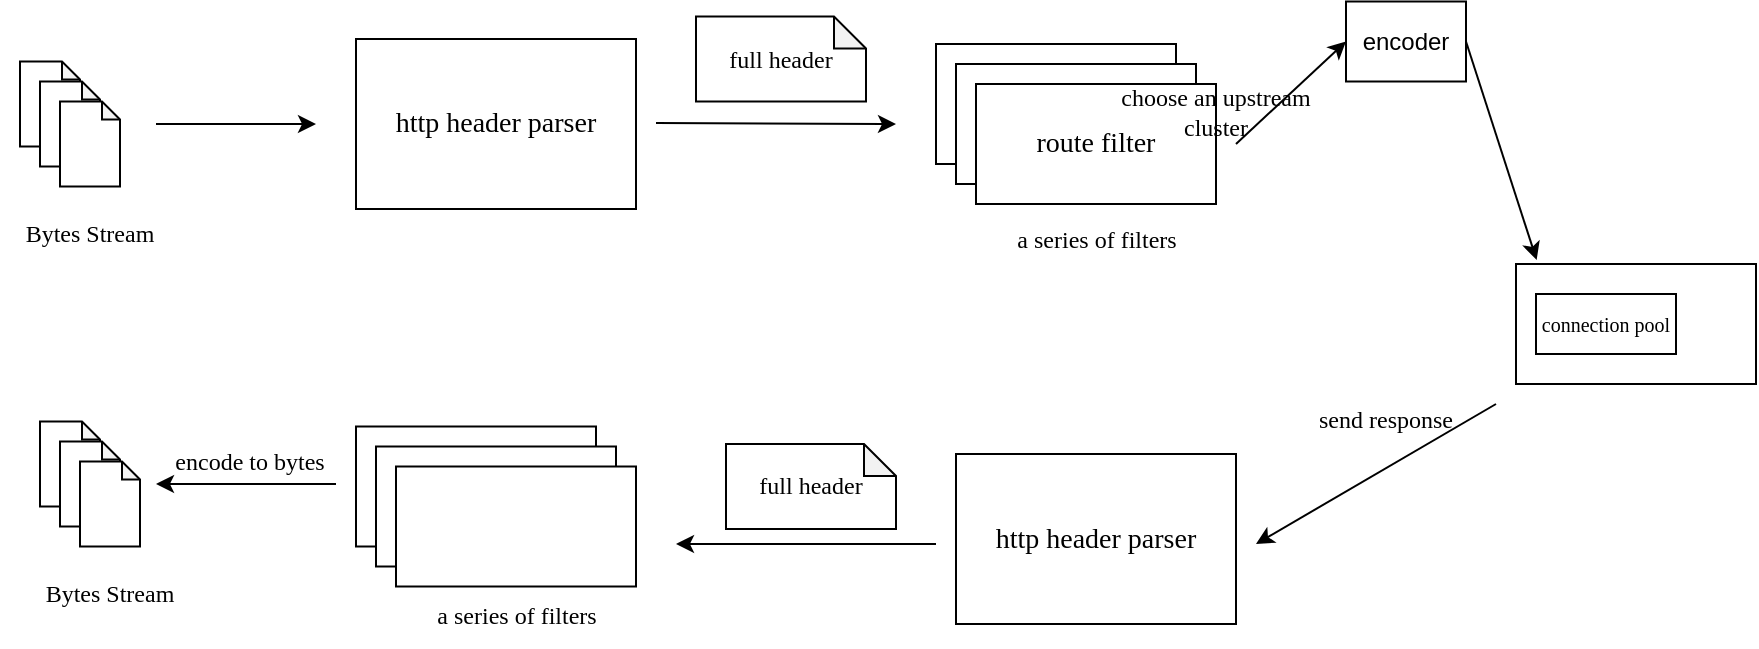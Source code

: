 <mxfile>
    <diagram id="4ZSPBzJSORsSi4Hex_y3" name="Page-1">
        <mxGraphModel dx="1010" dy="506" grid="1" gridSize="10" guides="1" tooltips="1" connect="1" arrows="1" fold="1" page="1" pageScale="1" pageWidth="850" pageHeight="1100" math="0" shadow="0">
            <root>
                <mxCell id="0"/>
                <mxCell id="1" parent="0"/>
                <mxCell id="4" value="" style="endArrow=classic;html=1;" edge="1" parent="1">
                    <mxGeometry width="50" height="50" relative="1" as="geometry">
                        <mxPoint x="140" y="430" as="sourcePoint"/>
                        <mxPoint x="220" y="430" as="targetPoint"/>
                    </mxGeometry>
                </mxCell>
                <mxCell id="5" value="&lt;font face=&quot;Verdana&quot; style=&quot;font-size: 14px;&quot;&gt;http header parser&lt;/font&gt;" style="rounded=0;whiteSpace=wrap;html=1;" vertex="1" parent="1">
                    <mxGeometry x="240" y="387.5" width="140" height="85" as="geometry"/>
                </mxCell>
                <mxCell id="8" value="&lt;font face=&quot;Verdana&quot;&gt;Bytes Stream&lt;/font&gt;" style="text;html=1;align=center;verticalAlign=middle;whiteSpace=wrap;rounded=0;" vertex="1" parent="1">
                    <mxGeometry x="62" y="470" width="90" height="30" as="geometry"/>
                </mxCell>
                <mxCell id="9" value="" style="endArrow=classic;html=1;" edge="1" parent="1">
                    <mxGeometry width="50" height="50" relative="1" as="geometry">
                        <mxPoint x="390" y="429.5" as="sourcePoint"/>
                        <mxPoint x="510" y="430" as="targetPoint"/>
                    </mxGeometry>
                </mxCell>
                <mxCell id="10" value="" style="shape=note;whiteSpace=wrap;html=1;backgroundOutline=1;darkOpacity=0.05;size=9;" vertex="1" parent="1">
                    <mxGeometry x="72" y="398.75" width="30" height="42.5" as="geometry"/>
                </mxCell>
                <mxCell id="17" value="" style="shape=note;whiteSpace=wrap;html=1;backgroundOutline=1;darkOpacity=0.05;size=9;" vertex="1" parent="1">
                    <mxGeometry x="82" y="408.75" width="30" height="42.5" as="geometry"/>
                </mxCell>
                <mxCell id="18" value="" style="shape=note;whiteSpace=wrap;html=1;backgroundOutline=1;darkOpacity=0.05;size=9;" vertex="1" parent="1">
                    <mxGeometry x="92" y="418.75" width="30" height="42.5" as="geometry"/>
                </mxCell>
                <mxCell id="19" value="&lt;font face=&quot;Verdana&quot;&gt;full header&lt;/font&gt;" style="shape=note;whiteSpace=wrap;html=1;backgroundOutline=1;darkOpacity=0.05;size=16;" vertex="1" parent="1">
                    <mxGeometry x="410" y="376.25" width="85" height="42.5" as="geometry"/>
                </mxCell>
                <mxCell id="20" value="" style="rounded=0;whiteSpace=wrap;html=1;" vertex="1" parent="1">
                    <mxGeometry x="530" y="390" width="120" height="60" as="geometry"/>
                </mxCell>
                <mxCell id="21" value="" style="rounded=0;whiteSpace=wrap;html=1;" vertex="1" parent="1">
                    <mxGeometry x="540" y="400" width="120" height="60" as="geometry"/>
                </mxCell>
                <mxCell id="22" value="&lt;font style=&quot;font-size: 14px;&quot; face=&quot;Verdana&quot;&gt;route filter&lt;/font&gt;" style="rounded=0;whiteSpace=wrap;html=1;" vertex="1" parent="1">
                    <mxGeometry x="550" y="410" width="120" height="60" as="geometry"/>
                </mxCell>
                <mxCell id="23" value="&lt;font face=&quot;Verdana&quot;&gt;a series of filters&lt;/font&gt;" style="text;html=1;align=center;verticalAlign=middle;whiteSpace=wrap;rounded=0;" vertex="1" parent="1">
                    <mxGeometry x="557.5" y="472.5" width="105" height="30" as="geometry"/>
                </mxCell>
                <mxCell id="25" value="" style="endArrow=classic;html=1;entryX=0;entryY=0.5;entryDx=0;entryDy=0;" edge="1" parent="1" target="47">
                    <mxGeometry width="50" height="50" relative="1" as="geometry">
                        <mxPoint x="680" y="440" as="sourcePoint"/>
                        <mxPoint x="810" y="490" as="targetPoint"/>
                    </mxGeometry>
                </mxCell>
                <mxCell id="26" value="" style="rounded=0;whiteSpace=wrap;html=1;" vertex="1" parent="1">
                    <mxGeometry x="820" y="500" width="120" height="60" as="geometry"/>
                </mxCell>
                <mxCell id="27" value="&lt;font face=&quot;Verdana&quot;&gt;choose an upstream cluster&lt;/font&gt;" style="text;html=1;align=center;verticalAlign=middle;whiteSpace=wrap;rounded=0;" vertex="1" parent="1">
                    <mxGeometry x="605" y="406.25" width="130" height="35" as="geometry"/>
                </mxCell>
                <mxCell id="30" value="&lt;font style=&quot;font-size: 10px;&quot; face=&quot;Verdana&quot;&gt;connection pool&lt;/font&gt;" style="rounded=0;whiteSpace=wrap;html=1;" vertex="1" parent="1">
                    <mxGeometry x="830" y="515" width="70" height="30" as="geometry"/>
                </mxCell>
                <mxCell id="31" value="" style="endArrow=classic;html=1;" edge="1" parent="1">
                    <mxGeometry width="50" height="50" relative="1" as="geometry">
                        <mxPoint x="810" y="570" as="sourcePoint"/>
                        <mxPoint x="690" y="640" as="targetPoint"/>
                    </mxGeometry>
                </mxCell>
                <mxCell id="32" value="&lt;font face=&quot;Verdana&quot;&gt;send response&lt;/font&gt;" style="text;html=1;align=center;verticalAlign=middle;whiteSpace=wrap;rounded=0;" vertex="1" parent="1">
                    <mxGeometry x="690" y="560" width="130" height="35" as="geometry"/>
                </mxCell>
                <mxCell id="33" value="&lt;font face=&quot;Verdana&quot; style=&quot;font-size: 14px;&quot;&gt;http header parser&lt;/font&gt;" style="rounded=0;whiteSpace=wrap;html=1;" vertex="1" parent="1">
                    <mxGeometry x="540" y="595" width="140" height="85" as="geometry"/>
                </mxCell>
                <mxCell id="34" value="" style="endArrow=classic;html=1;" edge="1" parent="1">
                    <mxGeometry width="50" height="50" relative="1" as="geometry">
                        <mxPoint x="530" y="640" as="sourcePoint"/>
                        <mxPoint x="400" y="640" as="targetPoint"/>
                    </mxGeometry>
                </mxCell>
                <mxCell id="35" value="&lt;font face=&quot;Verdana&quot;&gt;full header&lt;/font&gt;" style="shape=note;whiteSpace=wrap;html=1;backgroundOutline=1;darkOpacity=0.05;size=16;" vertex="1" parent="1">
                    <mxGeometry x="425" y="590" width="85" height="42.5" as="geometry"/>
                </mxCell>
                <mxCell id="36" value="" style="rounded=0;whiteSpace=wrap;html=1;" vertex="1" parent="1">
                    <mxGeometry x="240" y="581.25" width="120" height="60" as="geometry"/>
                </mxCell>
                <mxCell id="37" value="" style="rounded=0;whiteSpace=wrap;html=1;" vertex="1" parent="1">
                    <mxGeometry x="250" y="591.25" width="120" height="60" as="geometry"/>
                </mxCell>
                <mxCell id="38" value="" style="rounded=0;whiteSpace=wrap;html=1;" vertex="1" parent="1">
                    <mxGeometry x="260" y="601.25" width="120" height="60" as="geometry"/>
                </mxCell>
                <mxCell id="39" value="&lt;font face=&quot;Verdana&quot;&gt;a series of filters&lt;/font&gt;" style="text;html=1;align=center;verticalAlign=middle;whiteSpace=wrap;rounded=0;" vertex="1" parent="1">
                    <mxGeometry x="267.5" y="661.25" width="105" height="30" as="geometry"/>
                </mxCell>
                <mxCell id="40" value="" style="endArrow=classic;html=1;" edge="1" parent="1">
                    <mxGeometry width="50" height="50" relative="1" as="geometry">
                        <mxPoint x="230" y="610" as="sourcePoint"/>
                        <mxPoint x="140" y="610" as="targetPoint"/>
                    </mxGeometry>
                </mxCell>
                <mxCell id="41" value="&lt;font face=&quot;Verdana&quot;&gt;encode to bytes&lt;/font&gt;" style="text;html=1;align=center;verticalAlign=middle;whiteSpace=wrap;rounded=0;" vertex="1" parent="1">
                    <mxGeometry x="122" y="581.25" width="130" height="35" as="geometry"/>
                </mxCell>
                <mxCell id="42" value="&lt;font face=&quot;Verdana&quot;&gt;Bytes Stream&lt;/font&gt;" style="text;html=1;align=center;verticalAlign=middle;whiteSpace=wrap;rounded=0;" vertex="1" parent="1">
                    <mxGeometry x="72" y="650" width="90" height="30" as="geometry"/>
                </mxCell>
                <mxCell id="43" value="" style="shape=note;whiteSpace=wrap;html=1;backgroundOutline=1;darkOpacity=0.05;size=9;" vertex="1" parent="1">
                    <mxGeometry x="82" y="578.75" width="30" height="42.5" as="geometry"/>
                </mxCell>
                <mxCell id="44" value="" style="shape=note;whiteSpace=wrap;html=1;backgroundOutline=1;darkOpacity=0.05;size=9;" vertex="1" parent="1">
                    <mxGeometry x="92" y="588.75" width="30" height="42.5" as="geometry"/>
                </mxCell>
                <mxCell id="45" value="" style="shape=note;whiteSpace=wrap;html=1;backgroundOutline=1;darkOpacity=0.05;size=9;" vertex="1" parent="1">
                    <mxGeometry x="102" y="598.75" width="30" height="42.5" as="geometry"/>
                </mxCell>
                <mxCell id="47" value="encoder" style="rounded=0;whiteSpace=wrap;html=1;" vertex="1" parent="1">
                    <mxGeometry x="735" y="368.75" width="60" height="40" as="geometry"/>
                </mxCell>
                <mxCell id="48" value="" style="endArrow=classic;html=1;exitX=1;exitY=0.5;exitDx=0;exitDy=0;entryX=0.086;entryY=-0.033;entryDx=0;entryDy=0;entryPerimeter=0;" edge="1" parent="1" source="47" target="26">
                    <mxGeometry width="50" height="50" relative="1" as="geometry">
                        <mxPoint x="640" y="520" as="sourcePoint"/>
                        <mxPoint x="690" y="470" as="targetPoint"/>
                    </mxGeometry>
                </mxCell>
            </root>
        </mxGraphModel>
    </diagram>
</mxfile>